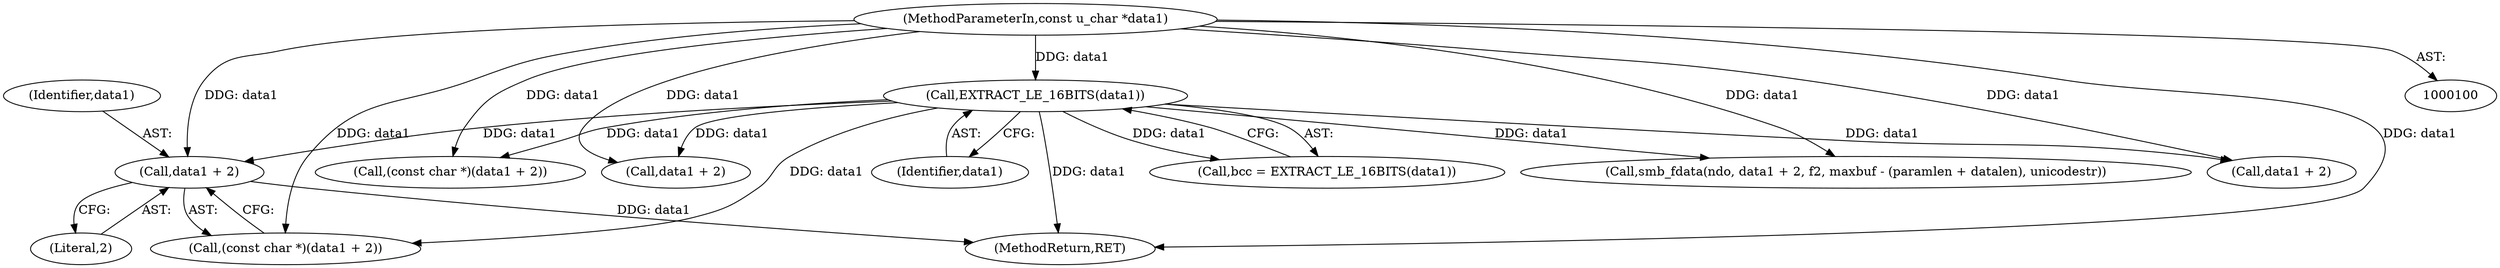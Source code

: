 digraph "0_tcpdump_96480ab95308cd9234b4f09b175ebf60e17792c6@pointer" {
"1000291" [label="(Call,data1 + 2)"];
"1000103" [label="(MethodParameterIn,const u_char *data1)"];
"1000261" [label="(Call,EXTRACT_LE_16BITS(data1))"];
"1000307" [label="(Call,(const char *)(data1 + 2))"];
"1000276" [label="(Call,data1 + 2)"];
"1000293" [label="(Literal,2)"];
"1000262" [label="(Identifier,data1)"];
"1000261" [label="(Call,EXTRACT_LE_16BITS(data1))"];
"1000309" [label="(Call,data1 + 2)"];
"1000354" [label="(MethodReturn,RET)"];
"1000289" [label="(Call,(const char *)(data1 + 2))"];
"1000274" [label="(Call,smb_fdata(ndo, data1 + 2, f2, maxbuf - (paramlen + datalen), unicodestr))"];
"1000291" [label="(Call,data1 + 2)"];
"1000103" [label="(MethodParameterIn,const u_char *data1)"];
"1000292" [label="(Identifier,data1)"];
"1000259" [label="(Call,bcc = EXTRACT_LE_16BITS(data1))"];
"1000291" -> "1000289"  [label="AST: "];
"1000291" -> "1000293"  [label="CFG: "];
"1000292" -> "1000291"  [label="AST: "];
"1000293" -> "1000291"  [label="AST: "];
"1000289" -> "1000291"  [label="CFG: "];
"1000291" -> "1000354"  [label="DDG: data1"];
"1000103" -> "1000291"  [label="DDG: data1"];
"1000261" -> "1000291"  [label="DDG: data1"];
"1000103" -> "1000100"  [label="AST: "];
"1000103" -> "1000354"  [label="DDG: data1"];
"1000103" -> "1000261"  [label="DDG: data1"];
"1000103" -> "1000274"  [label="DDG: data1"];
"1000103" -> "1000276"  [label="DDG: data1"];
"1000103" -> "1000289"  [label="DDG: data1"];
"1000103" -> "1000307"  [label="DDG: data1"];
"1000103" -> "1000309"  [label="DDG: data1"];
"1000261" -> "1000259"  [label="AST: "];
"1000261" -> "1000262"  [label="CFG: "];
"1000262" -> "1000261"  [label="AST: "];
"1000259" -> "1000261"  [label="CFG: "];
"1000261" -> "1000354"  [label="DDG: data1"];
"1000261" -> "1000259"  [label="DDG: data1"];
"1000261" -> "1000274"  [label="DDG: data1"];
"1000261" -> "1000276"  [label="DDG: data1"];
"1000261" -> "1000289"  [label="DDG: data1"];
"1000261" -> "1000307"  [label="DDG: data1"];
"1000261" -> "1000309"  [label="DDG: data1"];
}

